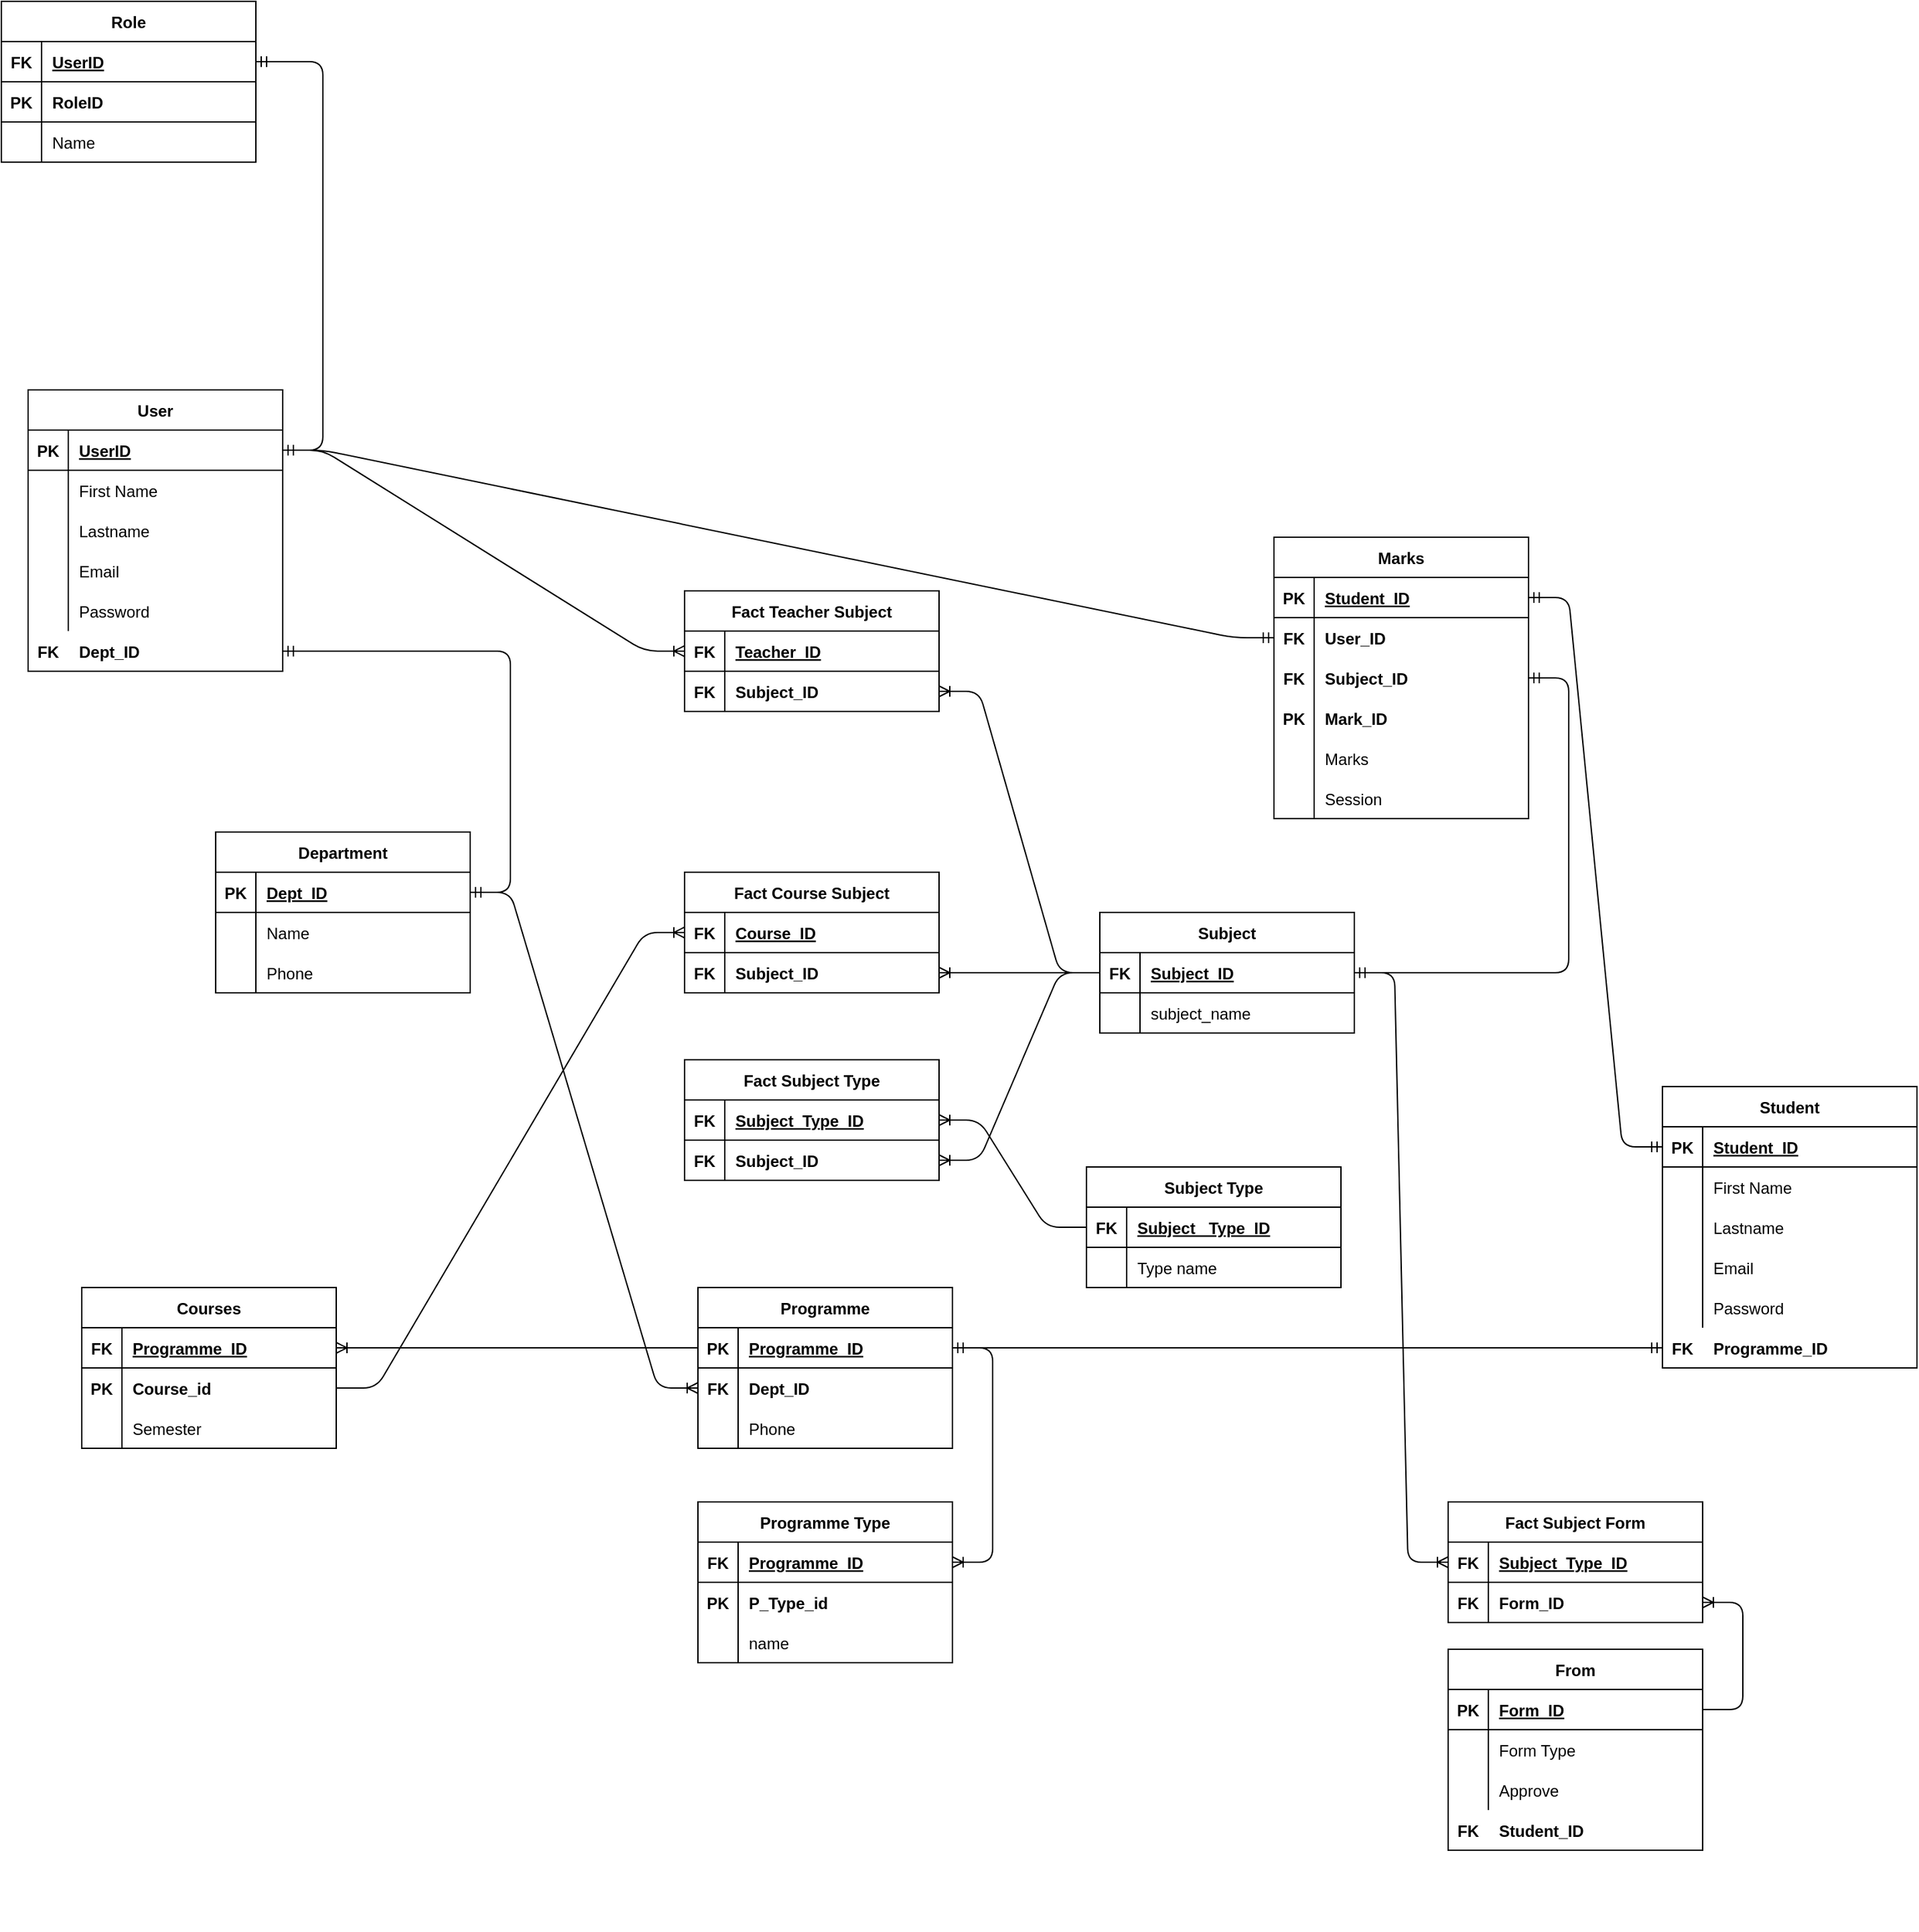<mxfile version="13.9.5" type="device"><diagram id="IFfvLTdVFarh4xmx0HeU" name="Page-1"><mxGraphModel dx="922" dy="1704" grid="1" gridSize="10" guides="1" tooltips="1" connect="1" arrows="1" fold="1" page="1" pageScale="1" pageWidth="850" pageHeight="1100" math="0" shadow="0"><root><mxCell id="0"/><mxCell id="1" parent="0"/><mxCell id="wQqwlKFF_hwplh20HRCs-46" value="" style="group" parent="1" vertex="1" connectable="0"><mxGeometry x="60" y="-660" width="190" height="155" as="geometry"/></mxCell><mxCell id="wQqwlKFF_hwplh20HRCs-32" value="Role" style="shape=table;startSize=30;container=1;collapsible=1;childLayout=tableLayout;fixedRows=1;rowLines=0;fontStyle=1;align=center;resizeLast=1;" parent="wQqwlKFF_hwplh20HRCs-46" vertex="1"><mxGeometry width="190" height="120" as="geometry"/></mxCell><mxCell id="wQqwlKFF_hwplh20HRCs-33" value="" style="shape=partialRectangle;collapsible=0;dropTarget=0;pointerEvents=0;fillColor=none;top=0;left=0;bottom=1;right=0;points=[[0,0.5],[1,0.5]];portConstraint=eastwest;" parent="wQqwlKFF_hwplh20HRCs-32" vertex="1"><mxGeometry y="30" width="190" height="30" as="geometry"/></mxCell><mxCell id="wQqwlKFF_hwplh20HRCs-34" value="FK" style="shape=partialRectangle;connectable=0;fillColor=none;top=0;left=0;bottom=0;right=0;fontStyle=1;overflow=hidden;" parent="wQqwlKFF_hwplh20HRCs-33" vertex="1"><mxGeometry width="30" height="30" as="geometry"/></mxCell><mxCell id="wQqwlKFF_hwplh20HRCs-35" value="UserID" style="shape=partialRectangle;connectable=0;fillColor=none;top=0;left=0;bottom=0;right=0;align=left;spacingLeft=6;fontStyle=5;overflow=hidden;" parent="wQqwlKFF_hwplh20HRCs-33" vertex="1"><mxGeometry x="30" width="160" height="30" as="geometry"/></mxCell><mxCell id="wQqwlKFF_hwplh20HRCs-36" value="" style="shape=partialRectangle;collapsible=0;dropTarget=0;pointerEvents=0;fillColor=none;top=0;left=0;bottom=0;right=0;points=[[0,0.5],[1,0.5]];portConstraint=eastwest;" parent="wQqwlKFF_hwplh20HRCs-32" vertex="1"><mxGeometry y="60" width="190" height="30" as="geometry"/></mxCell><mxCell id="wQqwlKFF_hwplh20HRCs-37" value="PK" style="shape=partialRectangle;connectable=0;fillColor=none;top=0;left=0;bottom=0;right=0;editable=1;overflow=hidden;fontStyle=1" parent="wQqwlKFF_hwplh20HRCs-36" vertex="1"><mxGeometry width="30" height="30" as="geometry"/></mxCell><mxCell id="wQqwlKFF_hwplh20HRCs-38" value="RoleID" style="shape=partialRectangle;connectable=0;fillColor=none;top=0;left=0;bottom=0;right=0;align=left;spacingLeft=6;overflow=hidden;fontStyle=1" parent="wQqwlKFF_hwplh20HRCs-36" vertex="1"><mxGeometry x="30" width="160" height="30" as="geometry"/></mxCell><mxCell id="wQqwlKFF_hwplh20HRCs-39" value="" style="shape=partialRectangle;collapsible=0;dropTarget=0;pointerEvents=0;fillColor=none;top=0;left=0;bottom=0;right=0;points=[[0,0.5],[1,0.5]];portConstraint=eastwest;" parent="wQqwlKFF_hwplh20HRCs-32" vertex="1"><mxGeometry y="90" width="190" height="30" as="geometry"/></mxCell><mxCell id="wQqwlKFF_hwplh20HRCs-40" value="" style="shape=partialRectangle;connectable=0;fillColor=none;top=0;left=0;bottom=0;right=0;editable=1;overflow=hidden;" parent="wQqwlKFF_hwplh20HRCs-39" vertex="1"><mxGeometry width="30" height="30" as="geometry"/></mxCell><mxCell id="wQqwlKFF_hwplh20HRCs-41" value="Name" style="shape=partialRectangle;connectable=0;fillColor=none;top=0;left=0;bottom=0;right=0;align=left;spacingLeft=6;overflow=hidden;" parent="wQqwlKFF_hwplh20HRCs-39" vertex="1"><mxGeometry x="30" width="160" height="30" as="geometry"/></mxCell><mxCell id="wQqwlKFF_hwplh20HRCs-45" value="" style="line;strokeWidth=1;rotatable=0;dashed=0;labelPosition=right;align=left;verticalAlign=middle;spacingTop=0;spacingLeft=6;points=[];portConstraint=eastwest;" parent="wQqwlKFF_hwplh20HRCs-46" vertex="1"><mxGeometry y="25" width="190" height="130" as="geometry"/></mxCell><mxCell id="wQqwlKFF_hwplh20HRCs-48" value="" style="edgeStyle=entityRelationEdgeStyle;fontSize=12;html=1;endArrow=ERmandOne;startArrow=ERmandOne;" parent="1" source="wQqwlKFF_hwplh20HRCs-20" target="wQqwlKFF_hwplh20HRCs-33" edge="1"><mxGeometry width="100" height="100" relative="1" as="geometry"><mxPoint x="370" y="412" as="sourcePoint"/><mxPoint x="470" y="312" as="targetPoint"/></mxGeometry></mxCell><mxCell id="wQqwlKFF_hwplh20HRCs-49" value="Department" style="shape=table;startSize=30;container=1;collapsible=1;childLayout=tableLayout;fixedRows=1;rowLines=0;fontStyle=1;align=center;resizeLast=1;" parent="1" vertex="1"><mxGeometry x="220" y="-40" width="190" height="120" as="geometry"/></mxCell><mxCell id="wQqwlKFF_hwplh20HRCs-50" value="" style="shape=partialRectangle;collapsible=0;dropTarget=0;pointerEvents=0;fillColor=none;top=0;left=0;bottom=1;right=0;points=[[0,0.5],[1,0.5]];portConstraint=eastwest;" parent="wQqwlKFF_hwplh20HRCs-49" vertex="1"><mxGeometry y="30" width="190" height="30" as="geometry"/></mxCell><mxCell id="wQqwlKFF_hwplh20HRCs-51" value="PK" style="shape=partialRectangle;connectable=0;fillColor=none;top=0;left=0;bottom=0;right=0;fontStyle=1;overflow=hidden;" parent="wQqwlKFF_hwplh20HRCs-50" vertex="1"><mxGeometry width="30" height="30" as="geometry"/></mxCell><mxCell id="wQqwlKFF_hwplh20HRCs-52" value="Dept_ID" style="shape=partialRectangle;connectable=0;fillColor=none;top=0;left=0;bottom=0;right=0;align=left;spacingLeft=6;fontStyle=5;overflow=hidden;" parent="wQqwlKFF_hwplh20HRCs-50" vertex="1"><mxGeometry x="30" width="160" height="30" as="geometry"/></mxCell><mxCell id="wQqwlKFF_hwplh20HRCs-53" value="" style="shape=partialRectangle;collapsible=0;dropTarget=0;pointerEvents=0;fillColor=none;top=0;left=0;bottom=0;right=0;points=[[0,0.5],[1,0.5]];portConstraint=eastwest;" parent="wQqwlKFF_hwplh20HRCs-49" vertex="1"><mxGeometry y="60" width="190" height="30" as="geometry"/></mxCell><mxCell id="wQqwlKFF_hwplh20HRCs-54" value="" style="shape=partialRectangle;connectable=0;fillColor=none;top=0;left=0;bottom=0;right=0;editable=1;overflow=hidden;" parent="wQqwlKFF_hwplh20HRCs-53" vertex="1"><mxGeometry width="30" height="30" as="geometry"/></mxCell><mxCell id="wQqwlKFF_hwplh20HRCs-55" value="Name" style="shape=partialRectangle;connectable=0;fillColor=none;top=0;left=0;bottom=0;right=0;align=left;spacingLeft=6;overflow=hidden;" parent="wQqwlKFF_hwplh20HRCs-53" vertex="1"><mxGeometry x="30" width="160" height="30" as="geometry"/></mxCell><mxCell id="wQqwlKFF_hwplh20HRCs-59" value="" style="shape=partialRectangle;collapsible=0;dropTarget=0;pointerEvents=0;fillColor=none;top=0;left=0;bottom=0;right=0;points=[[0,0.5],[1,0.5]];portConstraint=eastwest;" parent="wQqwlKFF_hwplh20HRCs-49" vertex="1"><mxGeometry y="90" width="190" height="30" as="geometry"/></mxCell><mxCell id="wQqwlKFF_hwplh20HRCs-60" value="" style="shape=partialRectangle;connectable=0;fillColor=none;top=0;left=0;bottom=0;right=0;editable=1;overflow=hidden;" parent="wQqwlKFF_hwplh20HRCs-59" vertex="1"><mxGeometry width="30" height="30" as="geometry"/></mxCell><mxCell id="wQqwlKFF_hwplh20HRCs-61" value="Phone" style="shape=partialRectangle;connectable=0;fillColor=none;top=0;left=0;bottom=0;right=0;align=left;spacingLeft=6;overflow=hidden;" parent="wQqwlKFF_hwplh20HRCs-59" vertex="1"><mxGeometry x="30" width="160" height="30" as="geometry"/></mxCell><mxCell id="wQqwlKFF_hwplh20HRCs-71" value="" style="edgeStyle=entityRelationEdgeStyle;fontSize=12;html=1;endArrow=ERmandOne;startArrow=ERmandOne;" parent="1" source="wQqwlKFF_hwplh20HRCs-68" target="wQqwlKFF_hwplh20HRCs-50" edge="1"><mxGeometry width="100" height="100" relative="1" as="geometry"><mxPoint x="230" y="257" as="sourcePoint"/><mxPoint x="290" y="257" as="targetPoint"/></mxGeometry></mxCell><mxCell id="wQqwlKFF_hwplh20HRCs-72" value="Programme" style="shape=table;startSize=30;container=1;collapsible=1;childLayout=tableLayout;fixedRows=1;rowLines=0;fontStyle=1;align=center;resizeLast=1;" parent="1" vertex="1"><mxGeometry x="580" y="300" width="190" height="120" as="geometry"/></mxCell><mxCell id="wQqwlKFF_hwplh20HRCs-73" value="" style="shape=partialRectangle;collapsible=0;dropTarget=0;pointerEvents=0;fillColor=none;top=0;left=0;bottom=1;right=0;points=[[0,0.5],[1,0.5]];portConstraint=eastwest;" parent="wQqwlKFF_hwplh20HRCs-72" vertex="1"><mxGeometry y="30" width="190" height="30" as="geometry"/></mxCell><mxCell id="wQqwlKFF_hwplh20HRCs-74" value="PK" style="shape=partialRectangle;connectable=0;fillColor=none;top=0;left=0;bottom=0;right=0;fontStyle=1;overflow=hidden;" parent="wQqwlKFF_hwplh20HRCs-73" vertex="1"><mxGeometry width="30" height="30" as="geometry"/></mxCell><mxCell id="wQqwlKFF_hwplh20HRCs-75" value="Programme_ID" style="shape=partialRectangle;connectable=0;fillColor=none;top=0;left=0;bottom=0;right=0;align=left;spacingLeft=6;fontStyle=5;overflow=hidden;" parent="wQqwlKFF_hwplh20HRCs-73" vertex="1"><mxGeometry x="30" width="160" height="30" as="geometry"/></mxCell><mxCell id="wQqwlKFF_hwplh20HRCs-76" value="" style="shape=partialRectangle;collapsible=0;dropTarget=0;pointerEvents=0;fillColor=none;top=0;left=0;bottom=0;right=0;points=[[0,0.5],[1,0.5]];portConstraint=eastwest;fontStyle=1" parent="wQqwlKFF_hwplh20HRCs-72" vertex="1"><mxGeometry y="60" width="190" height="30" as="geometry"/></mxCell><mxCell id="wQqwlKFF_hwplh20HRCs-77" value="FK" style="shape=partialRectangle;connectable=0;fillColor=none;top=0;left=0;bottom=0;right=0;editable=1;overflow=hidden;fontStyle=1" parent="wQqwlKFF_hwplh20HRCs-76" vertex="1"><mxGeometry width="30" height="30" as="geometry"/></mxCell><mxCell id="wQqwlKFF_hwplh20HRCs-78" value="Dept_ID" style="shape=partialRectangle;connectable=0;fillColor=none;top=0;left=0;bottom=0;right=0;align=left;spacingLeft=6;overflow=hidden;fontStyle=1" parent="wQqwlKFF_hwplh20HRCs-76" vertex="1"><mxGeometry x="30" width="160" height="30" as="geometry"/></mxCell><mxCell id="wQqwlKFF_hwplh20HRCs-79" value="" style="shape=partialRectangle;collapsible=0;dropTarget=0;pointerEvents=0;fillColor=none;top=0;left=0;bottom=0;right=0;points=[[0,0.5],[1,0.5]];portConstraint=eastwest;" parent="wQqwlKFF_hwplh20HRCs-72" vertex="1"><mxGeometry y="90" width="190" height="30" as="geometry"/></mxCell><mxCell id="wQqwlKFF_hwplh20HRCs-80" value="" style="shape=partialRectangle;connectable=0;fillColor=none;top=0;left=0;bottom=0;right=0;editable=1;overflow=hidden;" parent="wQqwlKFF_hwplh20HRCs-79" vertex="1"><mxGeometry width="30" height="30" as="geometry"/></mxCell><mxCell id="wQqwlKFF_hwplh20HRCs-81" value="Phone" style="shape=partialRectangle;connectable=0;fillColor=none;top=0;left=0;bottom=0;right=0;align=left;spacingLeft=6;overflow=hidden;" parent="wQqwlKFF_hwplh20HRCs-79" vertex="1"><mxGeometry x="30" width="160" height="30" as="geometry"/></mxCell><mxCell id="wQqwlKFF_hwplh20HRCs-82" value="" style="edgeStyle=entityRelationEdgeStyle;fontSize=12;html=1;endArrow=ERoneToMany;" parent="1" source="wQqwlKFF_hwplh20HRCs-50" target="wQqwlKFF_hwplh20HRCs-76" edge="1"><mxGeometry width="100" height="100" relative="1" as="geometry"><mxPoint x="370" y="552" as="sourcePoint"/><mxPoint x="470" y="452" as="targetPoint"/></mxGeometry></mxCell><mxCell id="wQqwlKFF_hwplh20HRCs-99" value="" style="group" parent="1" vertex="1" connectable="0"><mxGeometry x="80" y="-370" width="190" height="210" as="geometry"/></mxCell><mxCell id="wQqwlKFF_hwplh20HRCs-19" value="User" style="shape=table;startSize=30;container=1;collapsible=1;childLayout=tableLayout;fixedRows=1;rowLines=0;fontStyle=1;align=center;resizeLast=1;" parent="wQqwlKFF_hwplh20HRCs-99" vertex="1"><mxGeometry width="190" height="210" as="geometry"/></mxCell><mxCell id="wQqwlKFF_hwplh20HRCs-20" value="" style="shape=partialRectangle;collapsible=0;dropTarget=0;pointerEvents=0;fillColor=none;top=0;left=0;bottom=1;right=0;points=[[0,0.5],[1,0.5]];portConstraint=eastwest;" parent="wQqwlKFF_hwplh20HRCs-19" vertex="1"><mxGeometry y="30" width="190" height="30" as="geometry"/></mxCell><mxCell id="wQqwlKFF_hwplh20HRCs-21" value="PK" style="shape=partialRectangle;connectable=0;fillColor=none;top=0;left=0;bottom=0;right=0;fontStyle=1;overflow=hidden;" parent="wQqwlKFF_hwplh20HRCs-20" vertex="1"><mxGeometry width="30" height="30" as="geometry"/></mxCell><mxCell id="wQqwlKFF_hwplh20HRCs-22" value="UserID" style="shape=partialRectangle;connectable=0;fillColor=none;top=0;left=0;bottom=0;right=0;align=left;spacingLeft=6;fontStyle=5;overflow=hidden;" parent="wQqwlKFF_hwplh20HRCs-20" vertex="1"><mxGeometry x="30" width="160" height="30" as="geometry"/></mxCell><mxCell id="wQqwlKFF_hwplh20HRCs-23" value="" style="shape=partialRectangle;collapsible=0;dropTarget=0;pointerEvents=0;fillColor=none;top=0;left=0;bottom=0;right=0;points=[[0,0.5],[1,0.5]];portConstraint=eastwest;" parent="wQqwlKFF_hwplh20HRCs-19" vertex="1"><mxGeometry y="60" width="190" height="30" as="geometry"/></mxCell><mxCell id="wQqwlKFF_hwplh20HRCs-24" value="" style="shape=partialRectangle;connectable=0;fillColor=none;top=0;left=0;bottom=0;right=0;editable=1;overflow=hidden;" parent="wQqwlKFF_hwplh20HRCs-23" vertex="1"><mxGeometry width="30" height="30" as="geometry"/></mxCell><mxCell id="wQqwlKFF_hwplh20HRCs-25" value="First Name" style="shape=partialRectangle;connectable=0;fillColor=none;top=0;left=0;bottom=0;right=0;align=left;spacingLeft=6;overflow=hidden;" parent="wQqwlKFF_hwplh20HRCs-23" vertex="1"><mxGeometry x="30" width="160" height="30" as="geometry"/></mxCell><mxCell id="wQqwlKFF_hwplh20HRCs-26" value="" style="shape=partialRectangle;collapsible=0;dropTarget=0;pointerEvents=0;fillColor=none;top=0;left=0;bottom=0;right=0;points=[[0,0.5],[1,0.5]];portConstraint=eastwest;" parent="wQqwlKFF_hwplh20HRCs-19" vertex="1"><mxGeometry y="90" width="190" height="30" as="geometry"/></mxCell><mxCell id="wQqwlKFF_hwplh20HRCs-27" value="" style="shape=partialRectangle;connectable=0;fillColor=none;top=0;left=0;bottom=0;right=0;editable=1;overflow=hidden;" parent="wQqwlKFF_hwplh20HRCs-26" vertex="1"><mxGeometry width="30" height="30" as="geometry"/></mxCell><mxCell id="wQqwlKFF_hwplh20HRCs-28" value="Lastname" style="shape=partialRectangle;connectable=0;fillColor=none;top=0;left=0;bottom=0;right=0;align=left;spacingLeft=6;overflow=hidden;" parent="wQqwlKFF_hwplh20HRCs-26" vertex="1"><mxGeometry x="30" width="160" height="30" as="geometry"/></mxCell><mxCell id="wQqwlKFF_hwplh20HRCs-42" value="" style="shape=partialRectangle;collapsible=0;dropTarget=0;pointerEvents=0;fillColor=none;top=0;left=0;bottom=0;right=0;points=[[0,0.5],[1,0.5]];portConstraint=eastwest;" parent="wQqwlKFF_hwplh20HRCs-19" vertex="1"><mxGeometry y="120" width="190" height="30" as="geometry"/></mxCell><mxCell id="wQqwlKFF_hwplh20HRCs-43" value="" style="shape=partialRectangle;connectable=0;fillColor=none;top=0;left=0;bottom=0;right=0;editable=1;overflow=hidden;" parent="wQqwlKFF_hwplh20HRCs-42" vertex="1"><mxGeometry width="30" height="30" as="geometry"/></mxCell><mxCell id="wQqwlKFF_hwplh20HRCs-44" value="Email" style="shape=partialRectangle;connectable=0;fillColor=none;top=0;left=0;bottom=0;right=0;align=left;spacingLeft=6;overflow=hidden;" parent="wQqwlKFF_hwplh20HRCs-42" vertex="1"><mxGeometry x="30" width="160" height="30" as="geometry"/></mxCell><mxCell id="wQqwlKFF_hwplh20HRCs-29" value="" style="shape=partialRectangle;collapsible=0;dropTarget=0;pointerEvents=0;fillColor=none;top=0;left=0;bottom=0;right=0;points=[[0,0.5],[1,0.5]];portConstraint=eastwest;" parent="wQqwlKFF_hwplh20HRCs-19" vertex="1"><mxGeometry y="150" width="190" height="30" as="geometry"/></mxCell><mxCell id="wQqwlKFF_hwplh20HRCs-30" value="" style="shape=partialRectangle;connectable=0;fillColor=none;top=0;left=0;bottom=0;right=0;editable=1;overflow=hidden;" parent="wQqwlKFF_hwplh20HRCs-29" vertex="1"><mxGeometry width="30" height="30" as="geometry"/></mxCell><mxCell id="wQqwlKFF_hwplh20HRCs-31" value="Password" style="shape=partialRectangle;connectable=0;fillColor=none;top=0;left=0;bottom=0;right=0;align=left;spacingLeft=6;overflow=hidden;" parent="wQqwlKFF_hwplh20HRCs-29" vertex="1"><mxGeometry x="30" width="160" height="30" as="geometry"/></mxCell><mxCell id="wQqwlKFF_hwplh20HRCs-68" value="" style="shape=partialRectangle;collapsible=0;dropTarget=0;pointerEvents=0;fillColor=none;top=0;left=0;bottom=0;right=0;points=[[0,0.5],[1,0.5]];portConstraint=eastwest;fontStyle=1" parent="wQqwlKFF_hwplh20HRCs-99" vertex="1"><mxGeometry y="180" width="190" height="30" as="geometry"/></mxCell><mxCell id="wQqwlKFF_hwplh20HRCs-69" value="FK" style="shape=partialRectangle;connectable=0;fillColor=none;top=0;left=0;bottom=0;right=0;editable=1;overflow=hidden;fontStyle=1" parent="wQqwlKFF_hwplh20HRCs-68" vertex="1"><mxGeometry width="30" height="30" as="geometry"/></mxCell><mxCell id="wQqwlKFF_hwplh20HRCs-70" value="Dept_ID" style="shape=partialRectangle;connectable=0;fillColor=none;top=0;left=0;bottom=0;right=0;align=left;spacingLeft=6;overflow=hidden;fontStyle=1" parent="wQqwlKFF_hwplh20HRCs-68" vertex="1"><mxGeometry x="30" width="160" height="30" as="geometry"/></mxCell><mxCell id="wQqwlKFF_hwplh20HRCs-100" value="" style="group" parent="1" vertex="1" connectable="0"><mxGeometry x="1300" y="150" width="190" height="210" as="geometry"/></mxCell><mxCell id="wQqwlKFF_hwplh20HRCs-101" value="Student" style="shape=table;startSize=30;container=1;collapsible=1;childLayout=tableLayout;fixedRows=1;rowLines=0;fontStyle=1;align=center;resizeLast=1;" parent="wQqwlKFF_hwplh20HRCs-100" vertex="1"><mxGeometry width="190" height="210" as="geometry"/></mxCell><mxCell id="wQqwlKFF_hwplh20HRCs-102" value="" style="shape=partialRectangle;collapsible=0;dropTarget=0;pointerEvents=0;fillColor=none;top=0;left=0;bottom=1;right=0;points=[[0,0.5],[1,0.5]];portConstraint=eastwest;" parent="wQqwlKFF_hwplh20HRCs-101" vertex="1"><mxGeometry y="30" width="190" height="30" as="geometry"/></mxCell><mxCell id="wQqwlKFF_hwplh20HRCs-103" value="PK" style="shape=partialRectangle;connectable=0;fillColor=none;top=0;left=0;bottom=0;right=0;fontStyle=1;overflow=hidden;" parent="wQqwlKFF_hwplh20HRCs-102" vertex="1"><mxGeometry width="30" height="30" as="geometry"/></mxCell><mxCell id="wQqwlKFF_hwplh20HRCs-104" value="Student_ID" style="shape=partialRectangle;connectable=0;fillColor=none;top=0;left=0;bottom=0;right=0;align=left;spacingLeft=6;fontStyle=5;overflow=hidden;" parent="wQqwlKFF_hwplh20HRCs-102" vertex="1"><mxGeometry x="30" width="160" height="30" as="geometry"/></mxCell><mxCell id="wQqwlKFF_hwplh20HRCs-105" value="" style="shape=partialRectangle;collapsible=0;dropTarget=0;pointerEvents=0;fillColor=none;top=0;left=0;bottom=0;right=0;points=[[0,0.5],[1,0.5]];portConstraint=eastwest;" parent="wQqwlKFF_hwplh20HRCs-101" vertex="1"><mxGeometry y="60" width="190" height="30" as="geometry"/></mxCell><mxCell id="wQqwlKFF_hwplh20HRCs-106" value="" style="shape=partialRectangle;connectable=0;fillColor=none;top=0;left=0;bottom=0;right=0;editable=1;overflow=hidden;" parent="wQqwlKFF_hwplh20HRCs-105" vertex="1"><mxGeometry width="30" height="30" as="geometry"/></mxCell><mxCell id="wQqwlKFF_hwplh20HRCs-107" value="First Name" style="shape=partialRectangle;connectable=0;fillColor=none;top=0;left=0;bottom=0;right=0;align=left;spacingLeft=6;overflow=hidden;" parent="wQqwlKFF_hwplh20HRCs-105" vertex="1"><mxGeometry x="30" width="160" height="30" as="geometry"/></mxCell><mxCell id="wQqwlKFF_hwplh20HRCs-108" value="" style="shape=partialRectangle;collapsible=0;dropTarget=0;pointerEvents=0;fillColor=none;top=0;left=0;bottom=0;right=0;points=[[0,0.5],[1,0.5]];portConstraint=eastwest;" parent="wQqwlKFF_hwplh20HRCs-101" vertex="1"><mxGeometry y="90" width="190" height="30" as="geometry"/></mxCell><mxCell id="wQqwlKFF_hwplh20HRCs-109" value="" style="shape=partialRectangle;connectable=0;fillColor=none;top=0;left=0;bottom=0;right=0;editable=1;overflow=hidden;" parent="wQqwlKFF_hwplh20HRCs-108" vertex="1"><mxGeometry width="30" height="30" as="geometry"/></mxCell><mxCell id="wQqwlKFF_hwplh20HRCs-110" value="Lastname" style="shape=partialRectangle;connectable=0;fillColor=none;top=0;left=0;bottom=0;right=0;align=left;spacingLeft=6;overflow=hidden;" parent="wQqwlKFF_hwplh20HRCs-108" vertex="1"><mxGeometry x="30" width="160" height="30" as="geometry"/></mxCell><mxCell id="wQqwlKFF_hwplh20HRCs-111" value="" style="shape=partialRectangle;collapsible=0;dropTarget=0;pointerEvents=0;fillColor=none;top=0;left=0;bottom=0;right=0;points=[[0,0.5],[1,0.5]];portConstraint=eastwest;" parent="wQqwlKFF_hwplh20HRCs-101" vertex="1"><mxGeometry y="120" width="190" height="30" as="geometry"/></mxCell><mxCell id="wQqwlKFF_hwplh20HRCs-112" value="" style="shape=partialRectangle;connectable=0;fillColor=none;top=0;left=0;bottom=0;right=0;editable=1;overflow=hidden;" parent="wQqwlKFF_hwplh20HRCs-111" vertex="1"><mxGeometry width="30" height="30" as="geometry"/></mxCell><mxCell id="wQqwlKFF_hwplh20HRCs-113" value="Email" style="shape=partialRectangle;connectable=0;fillColor=none;top=0;left=0;bottom=0;right=0;align=left;spacingLeft=6;overflow=hidden;" parent="wQqwlKFF_hwplh20HRCs-111" vertex="1"><mxGeometry x="30" width="160" height="30" as="geometry"/></mxCell><mxCell id="wQqwlKFF_hwplh20HRCs-114" value="" style="shape=partialRectangle;collapsible=0;dropTarget=0;pointerEvents=0;fillColor=none;top=0;left=0;bottom=0;right=0;points=[[0,0.5],[1,0.5]];portConstraint=eastwest;" parent="wQqwlKFF_hwplh20HRCs-101" vertex="1"><mxGeometry y="150" width="190" height="30" as="geometry"/></mxCell><mxCell id="wQqwlKFF_hwplh20HRCs-115" value="" style="shape=partialRectangle;connectable=0;fillColor=none;top=0;left=0;bottom=0;right=0;editable=1;overflow=hidden;" parent="wQqwlKFF_hwplh20HRCs-114" vertex="1"><mxGeometry width="30" height="30" as="geometry"/></mxCell><mxCell id="wQqwlKFF_hwplh20HRCs-116" value="Password" style="shape=partialRectangle;connectable=0;fillColor=none;top=0;left=0;bottom=0;right=0;align=left;spacingLeft=6;overflow=hidden;" parent="wQqwlKFF_hwplh20HRCs-114" vertex="1"><mxGeometry x="30" width="160" height="30" as="geometry"/></mxCell><mxCell id="wQqwlKFF_hwplh20HRCs-117" value="" style="shape=partialRectangle;collapsible=0;dropTarget=0;pointerEvents=0;fillColor=none;top=0;left=0;bottom=0;right=0;points=[[0,0.5],[1,0.5]];portConstraint=eastwest;fontStyle=1" parent="wQqwlKFF_hwplh20HRCs-100" vertex="1"><mxGeometry y="180" width="190" height="30" as="geometry"/></mxCell><mxCell id="wQqwlKFF_hwplh20HRCs-118" value="FK" style="shape=partialRectangle;connectable=0;fillColor=none;top=0;left=0;bottom=0;right=0;editable=1;overflow=hidden;fontStyle=1" parent="wQqwlKFF_hwplh20HRCs-117" vertex="1"><mxGeometry width="30" height="30" as="geometry"/></mxCell><mxCell id="wQqwlKFF_hwplh20HRCs-119" value="Programme_ID" style="shape=partialRectangle;connectable=0;fillColor=none;top=0;left=0;bottom=0;right=0;align=left;spacingLeft=6;overflow=hidden;fontStyle=1" parent="wQqwlKFF_hwplh20HRCs-117" vertex="1"><mxGeometry x="30" width="160" height="30" as="geometry"/></mxCell><mxCell id="wQqwlKFF_hwplh20HRCs-120" value="" style="edgeStyle=entityRelationEdgeStyle;fontSize=12;html=1;endArrow=ERmandOne;startArrow=ERmandOne;" parent="1" source="wQqwlKFF_hwplh20HRCs-73" target="wQqwlKFF_hwplh20HRCs-117" edge="1"><mxGeometry width="100" height="100" relative="1" as="geometry"><mxPoint x="490" y="562" as="sourcePoint"/><mxPoint x="590" y="462" as="targetPoint"/></mxGeometry></mxCell><mxCell id="oOTCD8cNQhU1V3plI_-g-1" value="Programme Type" style="shape=table;startSize=30;container=1;collapsible=1;childLayout=tableLayout;fixedRows=1;rowLines=0;fontStyle=1;align=center;resizeLast=1;" parent="1" vertex="1"><mxGeometry x="580" y="460" width="190" height="120" as="geometry"/></mxCell><mxCell id="oOTCD8cNQhU1V3plI_-g-2" value="" style="shape=partialRectangle;collapsible=0;dropTarget=0;pointerEvents=0;fillColor=none;top=0;left=0;bottom=1;right=0;points=[[0,0.5],[1,0.5]];portConstraint=eastwest;" parent="oOTCD8cNQhU1V3plI_-g-1" vertex="1"><mxGeometry y="30" width="190" height="30" as="geometry"/></mxCell><mxCell id="oOTCD8cNQhU1V3plI_-g-3" value="FK" style="shape=partialRectangle;connectable=0;fillColor=none;top=0;left=0;bottom=0;right=0;fontStyle=1;overflow=hidden;" parent="oOTCD8cNQhU1V3plI_-g-2" vertex="1"><mxGeometry width="30" height="30" as="geometry"/></mxCell><mxCell id="oOTCD8cNQhU1V3plI_-g-4" value="Programme_ID" style="shape=partialRectangle;connectable=0;fillColor=none;top=0;left=0;bottom=0;right=0;align=left;spacingLeft=6;fontStyle=5;overflow=hidden;" parent="oOTCD8cNQhU1V3plI_-g-2" vertex="1"><mxGeometry x="30" width="160" height="30" as="geometry"/></mxCell><mxCell id="oOTCD8cNQhU1V3plI_-g-5" value="" style="shape=partialRectangle;collapsible=0;dropTarget=0;pointerEvents=0;fillColor=none;top=0;left=0;bottom=0;right=0;points=[[0,0.5],[1,0.5]];portConstraint=eastwest;fontStyle=1" parent="oOTCD8cNQhU1V3plI_-g-1" vertex="1"><mxGeometry y="60" width="190" height="30" as="geometry"/></mxCell><mxCell id="oOTCD8cNQhU1V3plI_-g-6" value="PK" style="shape=partialRectangle;connectable=0;fillColor=none;top=0;left=0;bottom=0;right=0;editable=1;overflow=hidden;fontStyle=1" parent="oOTCD8cNQhU1V3plI_-g-5" vertex="1"><mxGeometry width="30" height="30" as="geometry"/></mxCell><mxCell id="oOTCD8cNQhU1V3plI_-g-7" value="P_Type_id" style="shape=partialRectangle;connectable=0;fillColor=none;top=0;left=0;bottom=0;right=0;align=left;spacingLeft=6;overflow=hidden;fontStyle=1" parent="oOTCD8cNQhU1V3plI_-g-5" vertex="1"><mxGeometry x="30" width="160" height="30" as="geometry"/></mxCell><mxCell id="oOTCD8cNQhU1V3plI_-g-8" value="" style="shape=partialRectangle;collapsible=0;dropTarget=0;pointerEvents=0;fillColor=none;top=0;left=0;bottom=0;right=0;points=[[0,0.5],[1,0.5]];portConstraint=eastwest;" parent="oOTCD8cNQhU1V3plI_-g-1" vertex="1"><mxGeometry y="90" width="190" height="30" as="geometry"/></mxCell><mxCell id="oOTCD8cNQhU1V3plI_-g-9" value="" style="shape=partialRectangle;connectable=0;fillColor=none;top=0;left=0;bottom=0;right=0;editable=1;overflow=hidden;" parent="oOTCD8cNQhU1V3plI_-g-8" vertex="1"><mxGeometry width="30" height="30" as="geometry"/></mxCell><mxCell id="oOTCD8cNQhU1V3plI_-g-10" value="name" style="shape=partialRectangle;connectable=0;fillColor=none;top=0;left=0;bottom=0;right=0;align=left;spacingLeft=6;overflow=hidden;" parent="oOTCD8cNQhU1V3plI_-g-8" vertex="1"><mxGeometry x="30" width="160" height="30" as="geometry"/></mxCell><mxCell id="oOTCD8cNQhU1V3plI_-g-11" value="" style="edgeStyle=entityRelationEdgeStyle;fontSize=12;html=1;endArrow=ERoneToMany;" parent="1" source="wQqwlKFF_hwplh20HRCs-73" target="oOTCD8cNQhU1V3plI_-g-2" edge="1"><mxGeometry width="100" height="100" relative="1" as="geometry"><mxPoint x="480" y="522" as="sourcePoint"/><mxPoint x="580" y="422" as="targetPoint"/></mxGeometry></mxCell><mxCell id="oOTCD8cNQhU1V3plI_-g-12" value="Courses" style="shape=table;startSize=30;container=1;collapsible=1;childLayout=tableLayout;fixedRows=1;rowLines=0;fontStyle=1;align=center;resizeLast=1;" parent="1" vertex="1"><mxGeometry x="120" y="300" width="190" height="120" as="geometry"/></mxCell><mxCell id="oOTCD8cNQhU1V3plI_-g-13" value="" style="shape=partialRectangle;collapsible=0;dropTarget=0;pointerEvents=0;fillColor=none;top=0;left=0;bottom=1;right=0;points=[[0,0.5],[1,0.5]];portConstraint=eastwest;" parent="oOTCD8cNQhU1V3plI_-g-12" vertex="1"><mxGeometry y="30" width="190" height="30" as="geometry"/></mxCell><mxCell id="oOTCD8cNQhU1V3plI_-g-14" value="FK" style="shape=partialRectangle;connectable=0;fillColor=none;top=0;left=0;bottom=0;right=0;fontStyle=1;overflow=hidden;" parent="oOTCD8cNQhU1V3plI_-g-13" vertex="1"><mxGeometry width="30" height="30" as="geometry"/></mxCell><mxCell id="oOTCD8cNQhU1V3plI_-g-15" value="Programme_ID" style="shape=partialRectangle;connectable=0;fillColor=none;top=0;left=0;bottom=0;right=0;align=left;spacingLeft=6;fontStyle=5;overflow=hidden;" parent="oOTCD8cNQhU1V3plI_-g-13" vertex="1"><mxGeometry x="30" width="160" height="30" as="geometry"/></mxCell><mxCell id="oOTCD8cNQhU1V3plI_-g-16" value="" style="shape=partialRectangle;collapsible=0;dropTarget=0;pointerEvents=0;fillColor=none;top=0;left=0;bottom=0;right=0;points=[[0,0.5],[1,0.5]];portConstraint=eastwest;fontStyle=1" parent="oOTCD8cNQhU1V3plI_-g-12" vertex="1"><mxGeometry y="60" width="190" height="30" as="geometry"/></mxCell><mxCell id="oOTCD8cNQhU1V3plI_-g-17" value="PK" style="shape=partialRectangle;connectable=0;fillColor=none;top=0;left=0;bottom=0;right=0;editable=1;overflow=hidden;fontStyle=1" parent="oOTCD8cNQhU1V3plI_-g-16" vertex="1"><mxGeometry width="30" height="30" as="geometry"/></mxCell><mxCell id="oOTCD8cNQhU1V3plI_-g-18" value="Course_id" style="shape=partialRectangle;connectable=0;fillColor=none;top=0;left=0;bottom=0;right=0;align=left;spacingLeft=6;overflow=hidden;fontStyle=1" parent="oOTCD8cNQhU1V3plI_-g-16" vertex="1"><mxGeometry x="30" width="160" height="30" as="geometry"/></mxCell><mxCell id="oOTCD8cNQhU1V3plI_-g-19" value="" style="shape=partialRectangle;collapsible=0;dropTarget=0;pointerEvents=0;fillColor=none;top=0;left=0;bottom=0;right=0;points=[[0,0.5],[1,0.5]];portConstraint=eastwest;" parent="oOTCD8cNQhU1V3plI_-g-12" vertex="1"><mxGeometry y="90" width="190" height="30" as="geometry"/></mxCell><mxCell id="oOTCD8cNQhU1V3plI_-g-20" value="" style="shape=partialRectangle;connectable=0;fillColor=none;top=0;left=0;bottom=0;right=0;editable=1;overflow=hidden;" parent="oOTCD8cNQhU1V3plI_-g-19" vertex="1"><mxGeometry width="30" height="30" as="geometry"/></mxCell><mxCell id="oOTCD8cNQhU1V3plI_-g-21" value="Semester" style="shape=partialRectangle;connectable=0;fillColor=none;top=0;left=0;bottom=0;right=0;align=left;spacingLeft=6;overflow=hidden;" parent="oOTCD8cNQhU1V3plI_-g-19" vertex="1"><mxGeometry x="30" width="160" height="30" as="geometry"/></mxCell><mxCell id="oOTCD8cNQhU1V3plI_-g-23" value="" style="edgeStyle=entityRelationEdgeStyle;fontSize=12;html=1;endArrow=ERoneToMany;" parent="1" source="wQqwlKFF_hwplh20HRCs-73" target="oOTCD8cNQhU1V3plI_-g-13" edge="1"><mxGeometry width="100" height="100" relative="1" as="geometry"><mxPoint x="420" y="762" as="sourcePoint"/><mxPoint x="520" y="662" as="targetPoint"/></mxGeometry></mxCell><mxCell id="oOTCD8cNQhU1V3plI_-g-24" value="Subject" style="shape=table;startSize=30;container=1;collapsible=1;childLayout=tableLayout;fixedRows=1;rowLines=0;fontStyle=1;align=center;resizeLast=1;" parent="1" vertex="1"><mxGeometry x="880" y="20" width="190" height="90" as="geometry"/></mxCell><mxCell id="oOTCD8cNQhU1V3plI_-g-25" value="" style="shape=partialRectangle;collapsible=0;dropTarget=0;pointerEvents=0;fillColor=none;top=0;left=0;bottom=1;right=0;points=[[0,0.5],[1,0.5]];portConstraint=eastwest;" parent="oOTCD8cNQhU1V3plI_-g-24" vertex="1"><mxGeometry y="30" width="190" height="30" as="geometry"/></mxCell><mxCell id="oOTCD8cNQhU1V3plI_-g-26" value="FK" style="shape=partialRectangle;connectable=0;fillColor=none;top=0;left=0;bottom=0;right=0;fontStyle=1;overflow=hidden;" parent="oOTCD8cNQhU1V3plI_-g-25" vertex="1"><mxGeometry width="30" height="30" as="geometry"/></mxCell><mxCell id="oOTCD8cNQhU1V3plI_-g-27" value="Subject_ID" style="shape=partialRectangle;connectable=0;fillColor=none;top=0;left=0;bottom=0;right=0;align=left;spacingLeft=6;fontStyle=5;overflow=hidden;" parent="oOTCD8cNQhU1V3plI_-g-25" vertex="1"><mxGeometry x="30" width="160" height="30" as="geometry"/></mxCell><mxCell id="oOTCD8cNQhU1V3plI_-g-31" value="" style="shape=partialRectangle;collapsible=0;dropTarget=0;pointerEvents=0;fillColor=none;top=0;left=0;bottom=0;right=0;points=[[0,0.5],[1,0.5]];portConstraint=eastwest;" parent="oOTCD8cNQhU1V3plI_-g-24" vertex="1"><mxGeometry y="60" width="190" height="30" as="geometry"/></mxCell><mxCell id="oOTCD8cNQhU1V3plI_-g-32" value="" style="shape=partialRectangle;connectable=0;fillColor=none;top=0;left=0;bottom=0;right=0;editable=1;overflow=hidden;" parent="oOTCD8cNQhU1V3plI_-g-31" vertex="1"><mxGeometry width="30" height="30" as="geometry"/></mxCell><mxCell id="oOTCD8cNQhU1V3plI_-g-33" value="subject_name" style="shape=partialRectangle;connectable=0;fillColor=none;top=0;left=0;bottom=0;right=0;align=left;spacingLeft=6;overflow=hidden;" parent="oOTCD8cNQhU1V3plI_-g-31" vertex="1"><mxGeometry x="30" width="160" height="30" as="geometry"/></mxCell><mxCell id="oOTCD8cNQhU1V3plI_-g-34" value="Fact Course Subject" style="shape=table;startSize=30;container=1;collapsible=1;childLayout=tableLayout;fixedRows=1;rowLines=0;fontStyle=1;align=center;resizeLast=1;" parent="1" vertex="1"><mxGeometry x="570" y="-10" width="190" height="90" as="geometry"/></mxCell><mxCell id="oOTCD8cNQhU1V3plI_-g-35" value="" style="shape=partialRectangle;collapsible=0;dropTarget=0;pointerEvents=0;fillColor=none;top=0;left=0;bottom=1;right=0;points=[[0,0.5],[1,0.5]];portConstraint=eastwest;" parent="oOTCD8cNQhU1V3plI_-g-34" vertex="1"><mxGeometry y="30" width="190" height="30" as="geometry"/></mxCell><mxCell id="oOTCD8cNQhU1V3plI_-g-36" value="FK" style="shape=partialRectangle;connectable=0;fillColor=none;top=0;left=0;bottom=0;right=0;fontStyle=1;overflow=hidden;" parent="oOTCD8cNQhU1V3plI_-g-35" vertex="1"><mxGeometry width="30" height="30" as="geometry"/></mxCell><mxCell id="oOTCD8cNQhU1V3plI_-g-37" value="Course_ID" style="shape=partialRectangle;connectable=0;fillColor=none;top=0;left=0;bottom=0;right=0;align=left;spacingLeft=6;fontStyle=5;overflow=hidden;" parent="oOTCD8cNQhU1V3plI_-g-35" vertex="1"><mxGeometry x="30" width="160" height="30" as="geometry"/></mxCell><mxCell id="oOTCD8cNQhU1V3plI_-g-38" value="" style="shape=partialRectangle;collapsible=0;dropTarget=0;pointerEvents=0;fillColor=none;top=0;left=0;bottom=0;right=0;points=[[0,0.5],[1,0.5]];portConstraint=eastwest;" parent="oOTCD8cNQhU1V3plI_-g-34" vertex="1"><mxGeometry y="60" width="190" height="30" as="geometry"/></mxCell><mxCell id="oOTCD8cNQhU1V3plI_-g-39" value="FK" style="shape=partialRectangle;connectable=0;fillColor=none;top=0;left=0;bottom=0;right=0;editable=1;overflow=hidden;fontStyle=1" parent="oOTCD8cNQhU1V3plI_-g-38" vertex="1"><mxGeometry width="30" height="30" as="geometry"/></mxCell><mxCell id="oOTCD8cNQhU1V3plI_-g-40" value="Subject_ID" style="shape=partialRectangle;connectable=0;fillColor=none;top=0;left=0;bottom=0;right=0;align=left;spacingLeft=6;overflow=hidden;fontStyle=1" parent="oOTCD8cNQhU1V3plI_-g-38" vertex="1"><mxGeometry x="30" width="160" height="30" as="geometry"/></mxCell><mxCell id="oOTCD8cNQhU1V3plI_-g-41" value="" style="edgeStyle=entityRelationEdgeStyle;fontSize=12;html=1;endArrow=ERoneToMany;" parent="1" source="oOTCD8cNQhU1V3plI_-g-25" target="oOTCD8cNQhU1V3plI_-g-38" edge="1"><mxGeometry width="100" height="100" relative="1" as="geometry"><mxPoint x="450" y="702" as="sourcePoint"/><mxPoint x="550" y="602" as="targetPoint"/></mxGeometry></mxCell><mxCell id="oOTCD8cNQhU1V3plI_-g-42" value="" style="edgeStyle=entityRelationEdgeStyle;fontSize=12;html=1;endArrow=ERoneToMany;" parent="1" source="oOTCD8cNQhU1V3plI_-g-16" target="oOTCD8cNQhU1V3plI_-g-35" edge="1"><mxGeometry width="100" height="100" relative="1" as="geometry"><mxPoint x="450" y="702" as="sourcePoint"/><mxPoint x="550" y="602" as="targetPoint"/></mxGeometry></mxCell><mxCell id="oOTCD8cNQhU1V3plI_-g-64" value="Fact Teacher Subject" style="shape=table;startSize=30;container=1;collapsible=1;childLayout=tableLayout;fixedRows=1;rowLines=0;fontStyle=1;align=center;resizeLast=1;" parent="1" vertex="1"><mxGeometry x="570" y="-220" width="190" height="90" as="geometry"/></mxCell><mxCell id="oOTCD8cNQhU1V3plI_-g-65" value="" style="shape=partialRectangle;collapsible=0;dropTarget=0;pointerEvents=0;fillColor=none;top=0;left=0;bottom=1;right=0;points=[[0,0.5],[1,0.5]];portConstraint=eastwest;" parent="oOTCD8cNQhU1V3plI_-g-64" vertex="1"><mxGeometry y="30" width="190" height="30" as="geometry"/></mxCell><mxCell id="oOTCD8cNQhU1V3plI_-g-66" value="FK" style="shape=partialRectangle;connectable=0;fillColor=none;top=0;left=0;bottom=0;right=0;fontStyle=1;overflow=hidden;" parent="oOTCD8cNQhU1V3plI_-g-65" vertex="1"><mxGeometry width="30" height="30" as="geometry"/></mxCell><mxCell id="oOTCD8cNQhU1V3plI_-g-67" value="Teacher_ID" style="shape=partialRectangle;connectable=0;fillColor=none;top=0;left=0;bottom=0;right=0;align=left;spacingLeft=6;fontStyle=5;overflow=hidden;" parent="oOTCD8cNQhU1V3plI_-g-65" vertex="1"><mxGeometry x="30" width="160" height="30" as="geometry"/></mxCell><mxCell id="oOTCD8cNQhU1V3plI_-g-68" value="" style="shape=partialRectangle;collapsible=0;dropTarget=0;pointerEvents=0;fillColor=none;top=0;left=0;bottom=0;right=0;points=[[0,0.5],[1,0.5]];portConstraint=eastwest;" parent="oOTCD8cNQhU1V3plI_-g-64" vertex="1"><mxGeometry y="60" width="190" height="30" as="geometry"/></mxCell><mxCell id="oOTCD8cNQhU1V3plI_-g-69" value="FK" style="shape=partialRectangle;connectable=0;fillColor=none;top=0;left=0;bottom=0;right=0;editable=1;overflow=hidden;fontStyle=1" parent="oOTCD8cNQhU1V3plI_-g-68" vertex="1"><mxGeometry width="30" height="30" as="geometry"/></mxCell><mxCell id="oOTCD8cNQhU1V3plI_-g-70" value="Subject_ID" style="shape=partialRectangle;connectable=0;fillColor=none;top=0;left=0;bottom=0;right=0;align=left;spacingLeft=6;overflow=hidden;fontStyle=1" parent="oOTCD8cNQhU1V3plI_-g-68" vertex="1"><mxGeometry x="30" width="160" height="30" as="geometry"/></mxCell><mxCell id="oOTCD8cNQhU1V3plI_-g-71" value="" style="edgeStyle=entityRelationEdgeStyle;fontSize=12;html=1;endArrow=ERoneToMany;" parent="1" source="wQqwlKFF_hwplh20HRCs-20" target="oOTCD8cNQhU1V3plI_-g-65" edge="1"><mxGeometry width="100" height="100" relative="1" as="geometry"><mxPoint x="760" y="-515" as="sourcePoint"/><mxPoint x="530" y="762" as="targetPoint"/></mxGeometry></mxCell><mxCell id="oOTCD8cNQhU1V3plI_-g-72" value="" style="edgeStyle=entityRelationEdgeStyle;fontSize=12;html=1;endArrow=ERoneToMany;" parent="1" source="oOTCD8cNQhU1V3plI_-g-25" target="oOTCD8cNQhU1V3plI_-g-68" edge="1"><mxGeometry width="100" height="100" relative="1" as="geometry"><mxPoint x="430" y="862" as="sourcePoint"/><mxPoint x="530" y="762" as="targetPoint"/></mxGeometry></mxCell><mxCell id="oOTCD8cNQhU1V3plI_-g-73" value="Subject Type" style="shape=table;startSize=30;container=1;collapsible=1;childLayout=tableLayout;fixedRows=1;rowLines=0;fontStyle=1;align=center;resizeLast=1;" parent="1" vertex="1"><mxGeometry x="870" y="210" width="190" height="90" as="geometry"/></mxCell><mxCell id="oOTCD8cNQhU1V3plI_-g-74" value="" style="shape=partialRectangle;collapsible=0;dropTarget=0;pointerEvents=0;fillColor=none;top=0;left=0;bottom=1;right=0;points=[[0,0.5],[1,0.5]];portConstraint=eastwest;" parent="oOTCD8cNQhU1V3plI_-g-73" vertex="1"><mxGeometry y="30" width="190" height="30" as="geometry"/></mxCell><mxCell id="oOTCD8cNQhU1V3plI_-g-75" value="FK" style="shape=partialRectangle;connectable=0;fillColor=none;top=0;left=0;bottom=0;right=0;fontStyle=1;overflow=hidden;" parent="oOTCD8cNQhU1V3plI_-g-74" vertex="1"><mxGeometry width="30" height="30" as="geometry"/></mxCell><mxCell id="oOTCD8cNQhU1V3plI_-g-76" value="Subject _Type_ID" style="shape=partialRectangle;connectable=0;fillColor=none;top=0;left=0;bottom=0;right=0;align=left;spacingLeft=6;fontStyle=5;overflow=hidden;" parent="oOTCD8cNQhU1V3plI_-g-74" vertex="1"><mxGeometry x="30" width="160" height="30" as="geometry"/></mxCell><mxCell id="oOTCD8cNQhU1V3plI_-g-77" value="" style="shape=partialRectangle;collapsible=0;dropTarget=0;pointerEvents=0;fillColor=none;top=0;left=0;bottom=0;right=0;points=[[0,0.5],[1,0.5]];portConstraint=eastwest;" parent="oOTCD8cNQhU1V3plI_-g-73" vertex="1"><mxGeometry y="60" width="190" height="30" as="geometry"/></mxCell><mxCell id="oOTCD8cNQhU1V3plI_-g-78" value="" style="shape=partialRectangle;connectable=0;fillColor=none;top=0;left=0;bottom=0;right=0;editable=1;overflow=hidden;" parent="oOTCD8cNQhU1V3plI_-g-77" vertex="1"><mxGeometry width="30" height="30" as="geometry"/></mxCell><mxCell id="oOTCD8cNQhU1V3plI_-g-79" value="Type name" style="shape=partialRectangle;connectable=0;fillColor=none;top=0;left=0;bottom=0;right=0;align=left;spacingLeft=6;overflow=hidden;" parent="oOTCD8cNQhU1V3plI_-g-77" vertex="1"><mxGeometry x="30" width="160" height="30" as="geometry"/></mxCell><mxCell id="oOTCD8cNQhU1V3plI_-g-80" value="Fact Subject Type" style="shape=table;startSize=30;container=1;collapsible=1;childLayout=tableLayout;fixedRows=1;rowLines=0;fontStyle=1;align=center;resizeLast=1;" parent="1" vertex="1"><mxGeometry x="570" y="130" width="190" height="90" as="geometry"/></mxCell><mxCell id="oOTCD8cNQhU1V3plI_-g-81" value="" style="shape=partialRectangle;collapsible=0;dropTarget=0;pointerEvents=0;fillColor=none;top=0;left=0;bottom=1;right=0;points=[[0,0.5],[1,0.5]];portConstraint=eastwest;" parent="oOTCD8cNQhU1V3plI_-g-80" vertex="1"><mxGeometry y="30" width="190" height="30" as="geometry"/></mxCell><mxCell id="oOTCD8cNQhU1V3plI_-g-82" value="FK" style="shape=partialRectangle;connectable=0;fillColor=none;top=0;left=0;bottom=0;right=0;fontStyle=1;overflow=hidden;" parent="oOTCD8cNQhU1V3plI_-g-81" vertex="1"><mxGeometry width="30" height="30" as="geometry"/></mxCell><mxCell id="oOTCD8cNQhU1V3plI_-g-83" value="Subject_Type_ID" style="shape=partialRectangle;connectable=0;fillColor=none;top=0;left=0;bottom=0;right=0;align=left;spacingLeft=6;fontStyle=5;overflow=hidden;" parent="oOTCD8cNQhU1V3plI_-g-81" vertex="1"><mxGeometry x="30" width="160" height="30" as="geometry"/></mxCell><mxCell id="oOTCD8cNQhU1V3plI_-g-84" value="" style="shape=partialRectangle;collapsible=0;dropTarget=0;pointerEvents=0;fillColor=none;top=0;left=0;bottom=0;right=0;points=[[0,0.5],[1,0.5]];portConstraint=eastwest;" parent="oOTCD8cNQhU1V3plI_-g-80" vertex="1"><mxGeometry y="60" width="190" height="30" as="geometry"/></mxCell><mxCell id="oOTCD8cNQhU1V3plI_-g-85" value="FK" style="shape=partialRectangle;connectable=0;fillColor=none;top=0;left=0;bottom=0;right=0;editable=1;overflow=hidden;fontStyle=1" parent="oOTCD8cNQhU1V3plI_-g-84" vertex="1"><mxGeometry width="30" height="30" as="geometry"/></mxCell><mxCell id="oOTCD8cNQhU1V3plI_-g-86" value="Subject_ID" style="shape=partialRectangle;connectable=0;fillColor=none;top=0;left=0;bottom=0;right=0;align=left;spacingLeft=6;overflow=hidden;fontStyle=1" parent="oOTCD8cNQhU1V3plI_-g-84" vertex="1"><mxGeometry x="30" width="160" height="30" as="geometry"/></mxCell><mxCell id="oOTCD8cNQhU1V3plI_-g-87" value="" style="edgeStyle=entityRelationEdgeStyle;fontSize=12;html=1;endArrow=ERoneToMany;" parent="1" source="oOTCD8cNQhU1V3plI_-g-25" target="oOTCD8cNQhU1V3plI_-g-84" edge="1"><mxGeometry width="100" height="100" relative="1" as="geometry"><mxPoint x="430" y="812" as="sourcePoint"/><mxPoint x="530" y="712" as="targetPoint"/></mxGeometry></mxCell><mxCell id="oOTCD8cNQhU1V3plI_-g-88" value="" style="edgeStyle=entityRelationEdgeStyle;fontSize=12;html=1;endArrow=ERoneToMany;" parent="1" source="oOTCD8cNQhU1V3plI_-g-74" target="oOTCD8cNQhU1V3plI_-g-81" edge="1"><mxGeometry width="100" height="100" relative="1" as="geometry"><mxPoint x="430" y="812" as="sourcePoint"/><mxPoint x="530" y="712" as="targetPoint"/></mxGeometry></mxCell><mxCell id="oOTCD8cNQhU1V3plI_-g-89" value="" style="group" parent="1" vertex="1" connectable="0"><mxGeometry x="1140" y="570" width="190" height="210" as="geometry"/></mxCell><mxCell id="oOTCD8cNQhU1V3plI_-g-90" value="From" style="shape=table;startSize=30;container=1;collapsible=1;childLayout=tableLayout;fixedRows=1;rowLines=0;fontStyle=1;align=center;resizeLast=1;" parent="oOTCD8cNQhU1V3plI_-g-89" vertex="1"><mxGeometry width="190" height="150" as="geometry"/></mxCell><mxCell id="oOTCD8cNQhU1V3plI_-g-91" value="" style="shape=partialRectangle;collapsible=0;dropTarget=0;pointerEvents=0;fillColor=none;top=0;left=0;bottom=1;right=0;points=[[0,0.5],[1,0.5]];portConstraint=eastwest;" parent="oOTCD8cNQhU1V3plI_-g-90" vertex="1"><mxGeometry y="30" width="190" height="30" as="geometry"/></mxCell><mxCell id="oOTCD8cNQhU1V3plI_-g-92" value="PK" style="shape=partialRectangle;connectable=0;fillColor=none;top=0;left=0;bottom=0;right=0;fontStyle=1;overflow=hidden;" parent="oOTCD8cNQhU1V3plI_-g-91" vertex="1"><mxGeometry width="30" height="30" as="geometry"/></mxCell><mxCell id="oOTCD8cNQhU1V3plI_-g-93" value="Form_ID" style="shape=partialRectangle;connectable=0;fillColor=none;top=0;left=0;bottom=0;right=0;align=left;spacingLeft=6;fontStyle=5;overflow=hidden;" parent="oOTCD8cNQhU1V3plI_-g-91" vertex="1"><mxGeometry x="30" width="160" height="30" as="geometry"/></mxCell><mxCell id="oOTCD8cNQhU1V3plI_-g-94" value="" style="shape=partialRectangle;collapsible=0;dropTarget=0;pointerEvents=0;fillColor=none;top=0;left=0;bottom=0;right=0;points=[[0,0.5],[1,0.5]];portConstraint=eastwest;" parent="oOTCD8cNQhU1V3plI_-g-90" vertex="1"><mxGeometry y="60" width="190" height="30" as="geometry"/></mxCell><mxCell id="oOTCD8cNQhU1V3plI_-g-95" value="" style="shape=partialRectangle;connectable=0;fillColor=none;top=0;left=0;bottom=0;right=0;editable=1;overflow=hidden;" parent="oOTCD8cNQhU1V3plI_-g-94" vertex="1"><mxGeometry width="30" height="30" as="geometry"/></mxCell><mxCell id="oOTCD8cNQhU1V3plI_-g-96" value="Form Type" style="shape=partialRectangle;connectable=0;fillColor=none;top=0;left=0;bottom=0;right=0;align=left;spacingLeft=6;overflow=hidden;" parent="oOTCD8cNQhU1V3plI_-g-94" vertex="1"><mxGeometry x="30" width="160" height="30" as="geometry"/></mxCell><mxCell id="oOTCD8cNQhU1V3plI_-g-97" value="" style="shape=partialRectangle;collapsible=0;dropTarget=0;pointerEvents=0;fillColor=none;top=0;left=0;bottom=0;right=0;points=[[0,0.5],[1,0.5]];portConstraint=eastwest;" parent="oOTCD8cNQhU1V3plI_-g-90" vertex="1"><mxGeometry y="90" width="190" height="30" as="geometry"/></mxCell><mxCell id="oOTCD8cNQhU1V3plI_-g-98" value="" style="shape=partialRectangle;connectable=0;fillColor=none;top=0;left=0;bottom=0;right=0;editable=1;overflow=hidden;" parent="oOTCD8cNQhU1V3plI_-g-97" vertex="1"><mxGeometry width="30" height="30" as="geometry"/></mxCell><mxCell id="oOTCD8cNQhU1V3plI_-g-99" value="Approve" style="shape=partialRectangle;connectable=0;fillColor=none;top=0;left=0;bottom=0;right=0;align=left;spacingLeft=6;overflow=hidden;" parent="oOTCD8cNQhU1V3plI_-g-97" vertex="1"><mxGeometry x="30" width="160" height="30" as="geometry"/></mxCell><mxCell id="oOTCD8cNQhU1V3plI_-g-109" value="" style="group" parent="oOTCD8cNQhU1V3plI_-g-89" vertex="1" connectable="0"><mxGeometry y="120" width="190" height="30" as="geometry"/></mxCell><mxCell id="oOTCD8cNQhU1V3plI_-g-106" value="" style="shape=partialRectangle;collapsible=0;dropTarget=0;pointerEvents=0;fillColor=none;top=0;left=0;bottom=0;right=0;points=[[0,0.5],[1,0.5]];portConstraint=eastwest;fontStyle=1;container=0;" parent="oOTCD8cNQhU1V3plI_-g-109" vertex="1"><mxGeometry width="190" height="30" as="geometry"/></mxCell><mxCell id="oOTCD8cNQhU1V3plI_-g-107" value="FK" style="shape=partialRectangle;connectable=0;fillColor=none;top=0;left=0;bottom=0;right=0;editable=1;overflow=hidden;fontStyle=1" parent="oOTCD8cNQhU1V3plI_-g-109" vertex="1"><mxGeometry width="30" height="30" as="geometry"/></mxCell><mxCell id="oOTCD8cNQhU1V3plI_-g-108" value="Student_ID" style="shape=partialRectangle;connectable=0;fillColor=none;top=0;left=0;bottom=0;right=0;align=left;spacingLeft=6;overflow=hidden;fontStyle=1" parent="oOTCD8cNQhU1V3plI_-g-109" vertex="1"><mxGeometry x="30" width="160" height="30" as="geometry"/></mxCell><mxCell id="oOTCD8cNQhU1V3plI_-g-110" value="Fact Subject Form" style="shape=table;startSize=30;container=1;collapsible=1;childLayout=tableLayout;fixedRows=1;rowLines=0;fontStyle=1;align=center;resizeLast=1;" parent="1" vertex="1"><mxGeometry x="1140" y="460" width="190" height="90" as="geometry"/></mxCell><mxCell id="oOTCD8cNQhU1V3plI_-g-111" value="" style="shape=partialRectangle;collapsible=0;dropTarget=0;pointerEvents=0;fillColor=none;top=0;left=0;bottom=1;right=0;points=[[0,0.5],[1,0.5]];portConstraint=eastwest;" parent="oOTCD8cNQhU1V3plI_-g-110" vertex="1"><mxGeometry y="30" width="190" height="30" as="geometry"/></mxCell><mxCell id="oOTCD8cNQhU1V3plI_-g-112" value="FK" style="shape=partialRectangle;connectable=0;fillColor=none;top=0;left=0;bottom=0;right=0;fontStyle=1;overflow=hidden;" parent="oOTCD8cNQhU1V3plI_-g-111" vertex="1"><mxGeometry width="30" height="30" as="geometry"/></mxCell><mxCell id="oOTCD8cNQhU1V3plI_-g-113" value="Subject_Type_ID" style="shape=partialRectangle;connectable=0;fillColor=none;top=0;left=0;bottom=0;right=0;align=left;spacingLeft=6;fontStyle=5;overflow=hidden;" parent="oOTCD8cNQhU1V3plI_-g-111" vertex="1"><mxGeometry x="30" width="160" height="30" as="geometry"/></mxCell><mxCell id="oOTCD8cNQhU1V3plI_-g-114" value="" style="shape=partialRectangle;collapsible=0;dropTarget=0;pointerEvents=0;fillColor=none;top=0;left=0;bottom=0;right=0;points=[[0,0.5],[1,0.5]];portConstraint=eastwest;" parent="oOTCD8cNQhU1V3plI_-g-110" vertex="1"><mxGeometry y="60" width="190" height="30" as="geometry"/></mxCell><mxCell id="oOTCD8cNQhU1V3plI_-g-115" value="FK" style="shape=partialRectangle;connectable=0;fillColor=none;top=0;left=0;bottom=0;right=0;editable=1;overflow=hidden;fontStyle=1" parent="oOTCD8cNQhU1V3plI_-g-114" vertex="1"><mxGeometry width="30" height="30" as="geometry"/></mxCell><mxCell id="oOTCD8cNQhU1V3plI_-g-116" value="Form_ID" style="shape=partialRectangle;connectable=0;fillColor=none;top=0;left=0;bottom=0;right=0;align=left;spacingLeft=6;overflow=hidden;fontStyle=1" parent="oOTCD8cNQhU1V3plI_-g-114" vertex="1"><mxGeometry x="30" width="160" height="30" as="geometry"/></mxCell><mxCell id="oOTCD8cNQhU1V3plI_-g-117" value="" style="edgeStyle=entityRelationEdgeStyle;fontSize=12;html=1;endArrow=ERoneToMany;" parent="1" source="oOTCD8cNQhU1V3plI_-g-91" target="oOTCD8cNQhU1V3plI_-g-114" edge="1"><mxGeometry width="100" height="100" relative="1" as="geometry"><mxPoint x="430" y="962" as="sourcePoint"/><mxPoint x="530" y="862" as="targetPoint"/></mxGeometry></mxCell><mxCell id="oOTCD8cNQhU1V3plI_-g-118" value="" style="edgeStyle=entityRelationEdgeStyle;fontSize=12;html=1;endArrow=ERoneToMany;" parent="1" source="oOTCD8cNQhU1V3plI_-g-25" target="oOTCD8cNQhU1V3plI_-g-111" edge="1"><mxGeometry width="100" height="100" relative="1" as="geometry"><mxPoint x="430" y="862" as="sourcePoint"/><mxPoint x="530" y="762" as="targetPoint"/></mxGeometry></mxCell><mxCell id="oOTCD8cNQhU1V3plI_-g-120" value="Marks" style="shape=table;startSize=30;container=1;collapsible=1;childLayout=tableLayout;fixedRows=1;rowLines=0;fontStyle=1;align=center;resizeLast=1;" parent="1" vertex="1"><mxGeometry x="1010" y="-260" width="190" height="210" as="geometry"/></mxCell><mxCell id="oOTCD8cNQhU1V3plI_-g-121" value="" style="shape=partialRectangle;collapsible=0;dropTarget=0;pointerEvents=0;fillColor=none;top=0;left=0;bottom=1;right=0;points=[[0,0.5],[1,0.5]];portConstraint=eastwest;" parent="oOTCD8cNQhU1V3plI_-g-120" vertex="1"><mxGeometry y="30" width="190" height="30" as="geometry"/></mxCell><mxCell id="oOTCD8cNQhU1V3plI_-g-122" value="PK" style="shape=partialRectangle;connectable=0;fillColor=none;top=0;left=0;bottom=0;right=0;fontStyle=1;overflow=hidden;" parent="oOTCD8cNQhU1V3plI_-g-121" vertex="1"><mxGeometry width="30" height="30" as="geometry"/></mxCell><mxCell id="oOTCD8cNQhU1V3plI_-g-123" value="Student_ID" style="shape=partialRectangle;connectable=0;fillColor=none;top=0;left=0;bottom=0;right=0;align=left;spacingLeft=6;fontStyle=5;overflow=hidden;" parent="oOTCD8cNQhU1V3plI_-g-121" vertex="1"><mxGeometry x="30" width="160" height="30" as="geometry"/></mxCell><mxCell id="oOTCD8cNQhU1V3plI_-g-124" value="" style="shape=partialRectangle;collapsible=0;dropTarget=0;pointerEvents=0;fillColor=none;top=0;left=0;bottom=0;right=0;points=[[0,0.5],[1,0.5]];portConstraint=eastwest;" parent="oOTCD8cNQhU1V3plI_-g-120" vertex="1"><mxGeometry y="60" width="190" height="30" as="geometry"/></mxCell><mxCell id="oOTCD8cNQhU1V3plI_-g-125" value="FK" style="shape=partialRectangle;connectable=0;fillColor=none;top=0;left=0;bottom=0;right=0;editable=1;overflow=hidden;fontStyle=1" parent="oOTCD8cNQhU1V3plI_-g-124" vertex="1"><mxGeometry width="30" height="30" as="geometry"/></mxCell><mxCell id="oOTCD8cNQhU1V3plI_-g-126" value="User_ID" style="shape=partialRectangle;connectable=0;fillColor=none;top=0;left=0;bottom=0;right=0;align=left;spacingLeft=6;overflow=hidden;fontStyle=1" parent="oOTCD8cNQhU1V3plI_-g-124" vertex="1"><mxGeometry x="30" width="160" height="30" as="geometry"/></mxCell><mxCell id="oOTCD8cNQhU1V3plI_-g-127" value="" style="shape=partialRectangle;collapsible=0;dropTarget=0;pointerEvents=0;fillColor=none;top=0;left=0;bottom=0;right=0;points=[[0,0.5],[1,0.5]];portConstraint=eastwest;" parent="oOTCD8cNQhU1V3plI_-g-120" vertex="1"><mxGeometry y="90" width="190" height="30" as="geometry"/></mxCell><mxCell id="oOTCD8cNQhU1V3plI_-g-128" value="FK" style="shape=partialRectangle;connectable=0;fillColor=none;top=0;left=0;bottom=0;right=0;editable=1;overflow=hidden;fontStyle=1" parent="oOTCD8cNQhU1V3plI_-g-127" vertex="1"><mxGeometry width="30" height="30" as="geometry"/></mxCell><mxCell id="oOTCD8cNQhU1V3plI_-g-129" value="Subject_ID" style="shape=partialRectangle;connectable=0;fillColor=none;top=0;left=0;bottom=0;right=0;align=left;spacingLeft=6;overflow=hidden;fontStyle=1" parent="oOTCD8cNQhU1V3plI_-g-127" vertex="1"><mxGeometry x="30" width="160" height="30" as="geometry"/></mxCell><mxCell id="oOTCD8cNQhU1V3plI_-g-139" value="" style="shape=partialRectangle;collapsible=0;dropTarget=0;pointerEvents=0;fillColor=none;top=0;left=0;bottom=0;right=0;points=[[0,0.5],[1,0.5]];portConstraint=eastwest;" parent="oOTCD8cNQhU1V3plI_-g-120" vertex="1"><mxGeometry y="120" width="190" height="30" as="geometry"/></mxCell><mxCell id="oOTCD8cNQhU1V3plI_-g-140" value="PK" style="shape=partialRectangle;connectable=0;fillColor=none;top=0;left=0;bottom=0;right=0;editable=1;overflow=hidden;fontStyle=1" parent="oOTCD8cNQhU1V3plI_-g-139" vertex="1"><mxGeometry width="30" height="30" as="geometry"/></mxCell><mxCell id="oOTCD8cNQhU1V3plI_-g-141" value="Mark_ID" style="shape=partialRectangle;connectable=0;fillColor=none;top=0;left=0;bottom=0;right=0;align=left;spacingLeft=6;overflow=hidden;fontStyle=1" parent="oOTCD8cNQhU1V3plI_-g-139" vertex="1"><mxGeometry x="30" width="160" height="30" as="geometry"/></mxCell><mxCell id="oOTCD8cNQhU1V3plI_-g-130" value="" style="shape=partialRectangle;collapsible=0;dropTarget=0;pointerEvents=0;fillColor=none;top=0;left=0;bottom=0;right=0;points=[[0,0.5],[1,0.5]];portConstraint=eastwest;" parent="oOTCD8cNQhU1V3plI_-g-120" vertex="1"><mxGeometry y="150" width="190" height="30" as="geometry"/></mxCell><mxCell id="oOTCD8cNQhU1V3plI_-g-131" value="" style="shape=partialRectangle;connectable=0;fillColor=none;top=0;left=0;bottom=0;right=0;editable=1;overflow=hidden;" parent="oOTCD8cNQhU1V3plI_-g-130" vertex="1"><mxGeometry width="30" height="30" as="geometry"/></mxCell><mxCell id="oOTCD8cNQhU1V3plI_-g-132" value="Marks" style="shape=partialRectangle;connectable=0;fillColor=none;top=0;left=0;bottom=0;right=0;align=left;spacingLeft=6;overflow=hidden;" parent="oOTCD8cNQhU1V3plI_-g-130" vertex="1"><mxGeometry x="30" width="160" height="30" as="geometry"/></mxCell><mxCell id="oOTCD8cNQhU1V3plI_-g-133" value="" style="shape=partialRectangle;collapsible=0;dropTarget=0;pointerEvents=0;fillColor=none;top=0;left=0;bottom=0;right=0;points=[[0,0.5],[1,0.5]];portConstraint=eastwest;" parent="oOTCD8cNQhU1V3plI_-g-120" vertex="1"><mxGeometry y="180" width="190" height="30" as="geometry"/></mxCell><mxCell id="oOTCD8cNQhU1V3plI_-g-134" value="" style="shape=partialRectangle;connectable=0;fillColor=none;top=0;left=0;bottom=0;right=0;editable=1;overflow=hidden;" parent="oOTCD8cNQhU1V3plI_-g-133" vertex="1"><mxGeometry width="30" height="30" as="geometry"/></mxCell><mxCell id="oOTCD8cNQhU1V3plI_-g-135" value="Session" style="shape=partialRectangle;connectable=0;fillColor=none;top=0;left=0;bottom=0;right=0;align=left;spacingLeft=6;overflow=hidden;" parent="oOTCD8cNQhU1V3plI_-g-133" vertex="1"><mxGeometry x="30" width="160" height="30" as="geometry"/></mxCell><mxCell id="oOTCD8cNQhU1V3plI_-g-143" value="" style="edgeStyle=entityRelationEdgeStyle;fontSize=12;html=1;endArrow=ERmandOne;startArrow=ERmandOne;" parent="1" source="wQqwlKFF_hwplh20HRCs-20" target="oOTCD8cNQhU1V3plI_-g-124" edge="1"><mxGeometry width="100" height="100" relative="1" as="geometry"><mxPoint x="760" y="-515" as="sourcePoint"/><mxPoint x="530" y="140" as="targetPoint"/></mxGeometry></mxCell><mxCell id="oOTCD8cNQhU1V3plI_-g-144" value="" style="edgeStyle=entityRelationEdgeStyle;fontSize=12;html=1;endArrow=ERmandOne;startArrow=ERmandOne;" parent="1" source="oOTCD8cNQhU1V3plI_-g-25" target="oOTCD8cNQhU1V3plI_-g-127" edge="1"><mxGeometry width="100" height="100" relative="1" as="geometry"><mxPoint x="430" y="790" as="sourcePoint"/><mxPoint x="550" y="230" as="targetPoint"/></mxGeometry></mxCell><mxCell id="oOTCD8cNQhU1V3plI_-g-145" value="" style="edgeStyle=entityRelationEdgeStyle;fontSize=12;html=1;endArrow=ERmandOne;startArrow=ERmandOne;" parent="1" source="wQqwlKFF_hwplh20HRCs-102" target="oOTCD8cNQhU1V3plI_-g-121" edge="1"><mxGeometry width="100" height="100" relative="1" as="geometry"><mxPoint x="430" y="300" as="sourcePoint"/><mxPoint x="530" y="200" as="targetPoint"/></mxGeometry></mxCell></root></mxGraphModel></diagram></mxfile>